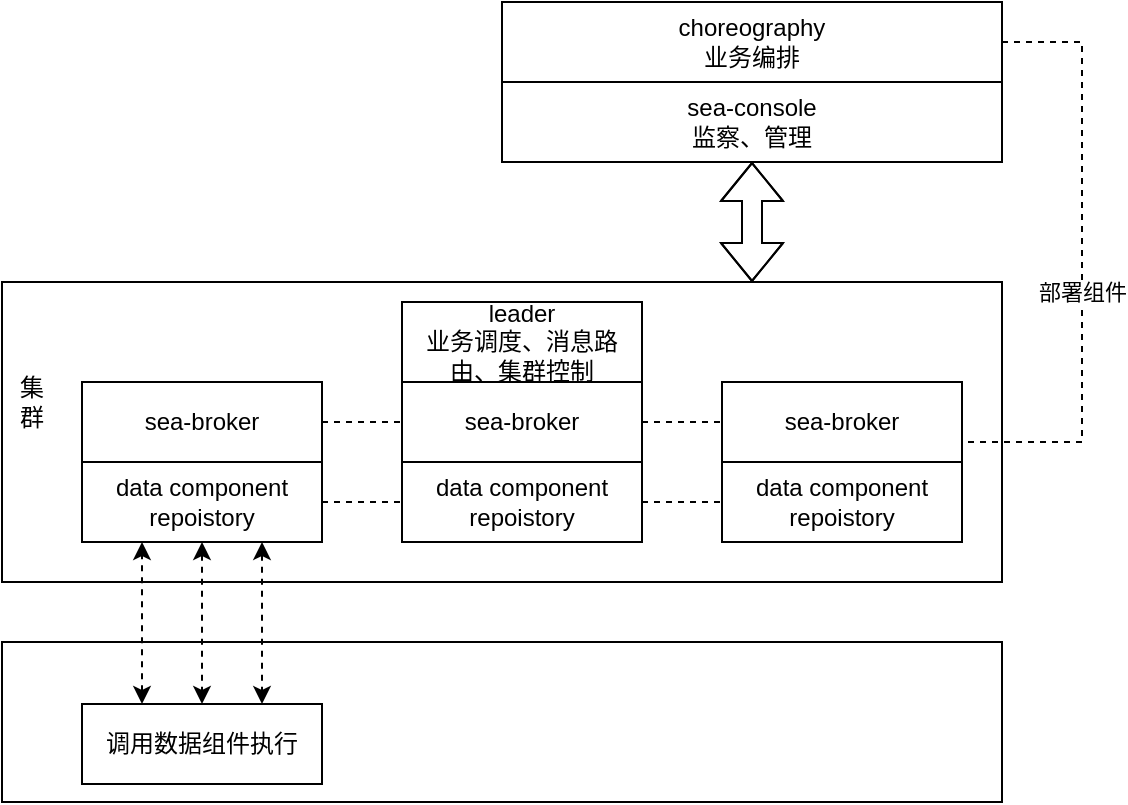 <mxfile userAgent="Mozilla/5.0 (X11; Linux x86_64) AppleWebKit/537.36 (KHTML, like Gecko) draw.io/8.0.6 Chrome/58.0.303.110 Electron/1.7.5 Safari/537.36" version="8.3.2" editor="www.draw.io" type="device"><diagram id="30003bb3-9b44-3972-af6b-fd050e72a750" name="第 1 页"><mxGraphModel dx="1426" dy="828" grid="1" gridSize="10" guides="1" tooltips="1" connect="1" arrows="1" fold="1" page="1" pageScale="1" pageWidth="827" pageHeight="1169" background="#ffffff" math="0" shadow="0"><root><mxCell id="0"/><mxCell id="1" parent="0"/><mxCell id="10" value="" style="rounded=0;whiteSpace=wrap;html=1;fillColor=none;gradientColor=none;align=center;" vertex="1" parent="1"><mxGeometry x="20" y="360" width="500" height="80" as="geometry"/></mxCell><mxCell id="8" value="" style="rounded=0;whiteSpace=wrap;html=1;fillColor=none;gradientColor=none;align=center;" vertex="1" parent="1"><mxGeometry x="20" y="180" width="500" height="150" as="geometry"/></mxCell><mxCell id="17" style="edgeStyle=orthogonalEdgeStyle;rounded=0;html=1;exitX=1;exitY=0.5;entryX=0;entryY=0.5;dashed=1;startArrow=none;startFill=0;endArrow=none;endFill=0;jettySize=auto;orthogonalLoop=1;" edge="1" parent="1" source="2" target="3"><mxGeometry relative="1" as="geometry"/></mxCell><mxCell id="2" value="sea-broker" style="rounded=0;whiteSpace=wrap;html=1;fillColor=none;gradientColor=none;align=center;" vertex="1" parent="1"><mxGeometry x="60" y="230" width="120" height="40" as="geometry"/></mxCell><mxCell id="18" style="edgeStyle=orthogonalEdgeStyle;rounded=0;html=1;exitX=1;exitY=0.5;entryX=0;entryY=0.5;dashed=1;startArrow=none;startFill=0;endArrow=none;endFill=0;jettySize=auto;orthogonalLoop=1;" edge="1" parent="1" source="3" target="4"><mxGeometry relative="1" as="geometry"/></mxCell><mxCell id="3" value="sea-broker" style="rounded=0;whiteSpace=wrap;html=1;fillColor=none;gradientColor=none;align=center;" vertex="1" parent="1"><mxGeometry x="220" y="230" width="120" height="40" as="geometry"/></mxCell><mxCell id="4" value="sea-broker" style="rounded=0;whiteSpace=wrap;html=1;fillColor=none;gradientColor=none;align=center;" vertex="1" parent="1"><mxGeometry x="380" y="230" width="120" height="40" as="geometry"/></mxCell><mxCell id="14" style="edgeStyle=orthogonalEdgeStyle;rounded=0;html=1;exitX=0.5;exitY=1;entryX=0.5;entryY=0;dashed=1;startArrow=classic;startFill=1;jettySize=auto;orthogonalLoop=1;" edge="1" parent="1" source="5" target="12"><mxGeometry relative="1" as="geometry"/></mxCell><mxCell id="15" style="edgeStyle=orthogonalEdgeStyle;rounded=0;html=1;exitX=0.75;exitY=1;entryX=0.75;entryY=0;dashed=1;startArrow=classic;startFill=1;jettySize=auto;orthogonalLoop=1;" edge="1" parent="1" source="5" target="12"><mxGeometry relative="1" as="geometry"/></mxCell><mxCell id="16" style="edgeStyle=orthogonalEdgeStyle;rounded=0;html=1;exitX=1;exitY=0.5;entryX=0;entryY=0.5;dashed=1;startArrow=none;startFill=0;jettySize=auto;orthogonalLoop=1;endArrow=none;endFill=0;" edge="1" parent="1" source="5" target="6"><mxGeometry relative="1" as="geometry"/></mxCell><mxCell id="5" value="data component repoistory" style="rounded=0;whiteSpace=wrap;html=1;fillColor=none;gradientColor=none;align=center;" vertex="1" parent="1"><mxGeometry x="60" y="270" width="120" height="40" as="geometry"/></mxCell><mxCell id="19" style="edgeStyle=orthogonalEdgeStyle;rounded=0;html=1;exitX=1;exitY=0.5;entryX=0;entryY=0.5;dashed=1;startArrow=none;startFill=0;endArrow=none;endFill=0;jettySize=auto;orthogonalLoop=1;" edge="1" parent="1" source="6" target="7"><mxGeometry relative="1" as="geometry"/></mxCell><mxCell id="6" value="data component repoistory" style="rounded=0;whiteSpace=wrap;html=1;fillColor=none;gradientColor=none;align=center;" vertex="1" parent="1"><mxGeometry x="220" y="270" width="120" height="40" as="geometry"/></mxCell><mxCell id="7" value="data component repoistory" style="rounded=0;whiteSpace=wrap;html=1;fillColor=none;gradientColor=none;align=center;" vertex="1" parent="1"><mxGeometry x="380" y="270" width="120" height="40" as="geometry"/></mxCell><mxCell id="9" value="集&lt;br&gt;群" style="text;html=1;strokeColor=none;fillColor=none;align=center;verticalAlign=middle;whiteSpace=wrap;rounded=0;" vertex="1" parent="1"><mxGeometry x="30" y="230" width="10" height="20" as="geometry"/></mxCell><mxCell id="13" style="edgeStyle=orthogonalEdgeStyle;rounded=0;html=1;exitX=0.25;exitY=0;entryX=0.25;entryY=1;dashed=1;jettySize=auto;orthogonalLoop=1;startArrow=classic;startFill=1;" edge="1" parent="1" source="12" target="5"><mxGeometry relative="1" as="geometry"/></mxCell><mxCell id="12" value="调用数据组件执行" style="rounded=0;whiteSpace=wrap;html=1;fillColor=none;gradientColor=none;align=center;" vertex="1" parent="1"><mxGeometry x="60" y="391" width="120" height="40" as="geometry"/></mxCell><mxCell id="20" value="leader&lt;br&gt;业务调度、消息路由、集群控制&lt;br&gt;" style="rounded=0;whiteSpace=wrap;html=1;fillColor=none;gradientColor=none;align=center;" vertex="1" parent="1"><mxGeometry x="220" y="190" width="120" height="40" as="geometry"/></mxCell><mxCell id="23" value="部署组件" style="edgeStyle=orthogonalEdgeStyle;rounded=0;html=1;exitX=1;exitY=0.5;entryX=1;entryY=0.5;dashed=1;startArrow=none;startFill=0;endArrow=none;endFill=0;jettySize=auto;orthogonalLoop=1;" edge="1" parent="1" source="21" target="7"><mxGeometry relative="1" as="geometry"><Array as="points"><mxPoint x="560" y="60"/><mxPoint x="560" y="260"/></Array></mxGeometry></mxCell><mxCell id="21" value="choreography&lt;br&gt;业务编排&lt;br&gt;" style="rounded=0;whiteSpace=wrap;html=1;fillColor=none;gradientColor=none;align=center;" vertex="1" parent="1"><mxGeometry x="270" y="40" width="250" height="40" as="geometry"/></mxCell><mxCell id="26" style="edgeStyle=orthogonalEdgeStyle;rounded=0;html=1;exitX=0.5;exitY=1;entryX=0.75;entryY=0;startArrow=block;startFill=0;endArrow=block;endFill=0;jettySize=auto;orthogonalLoop=1;shape=flexArrow;shadow=0;comic=0;" edge="1" parent="1" source="22" target="8"><mxGeometry relative="1" as="geometry"><Array as="points"><mxPoint x="395" y="150"/><mxPoint x="395" y="150"/></Array></mxGeometry></mxCell><mxCell id="22" value="sea-console&lt;br&gt;监察、管理&lt;br&gt;" style="rounded=0;whiteSpace=wrap;html=1;fillColor=none;gradientColor=none;align=center;" vertex="1" parent="1"><mxGeometry x="270" y="80" width="250" height="40" as="geometry"/></mxCell></root></mxGraphModel></diagram></mxfile>